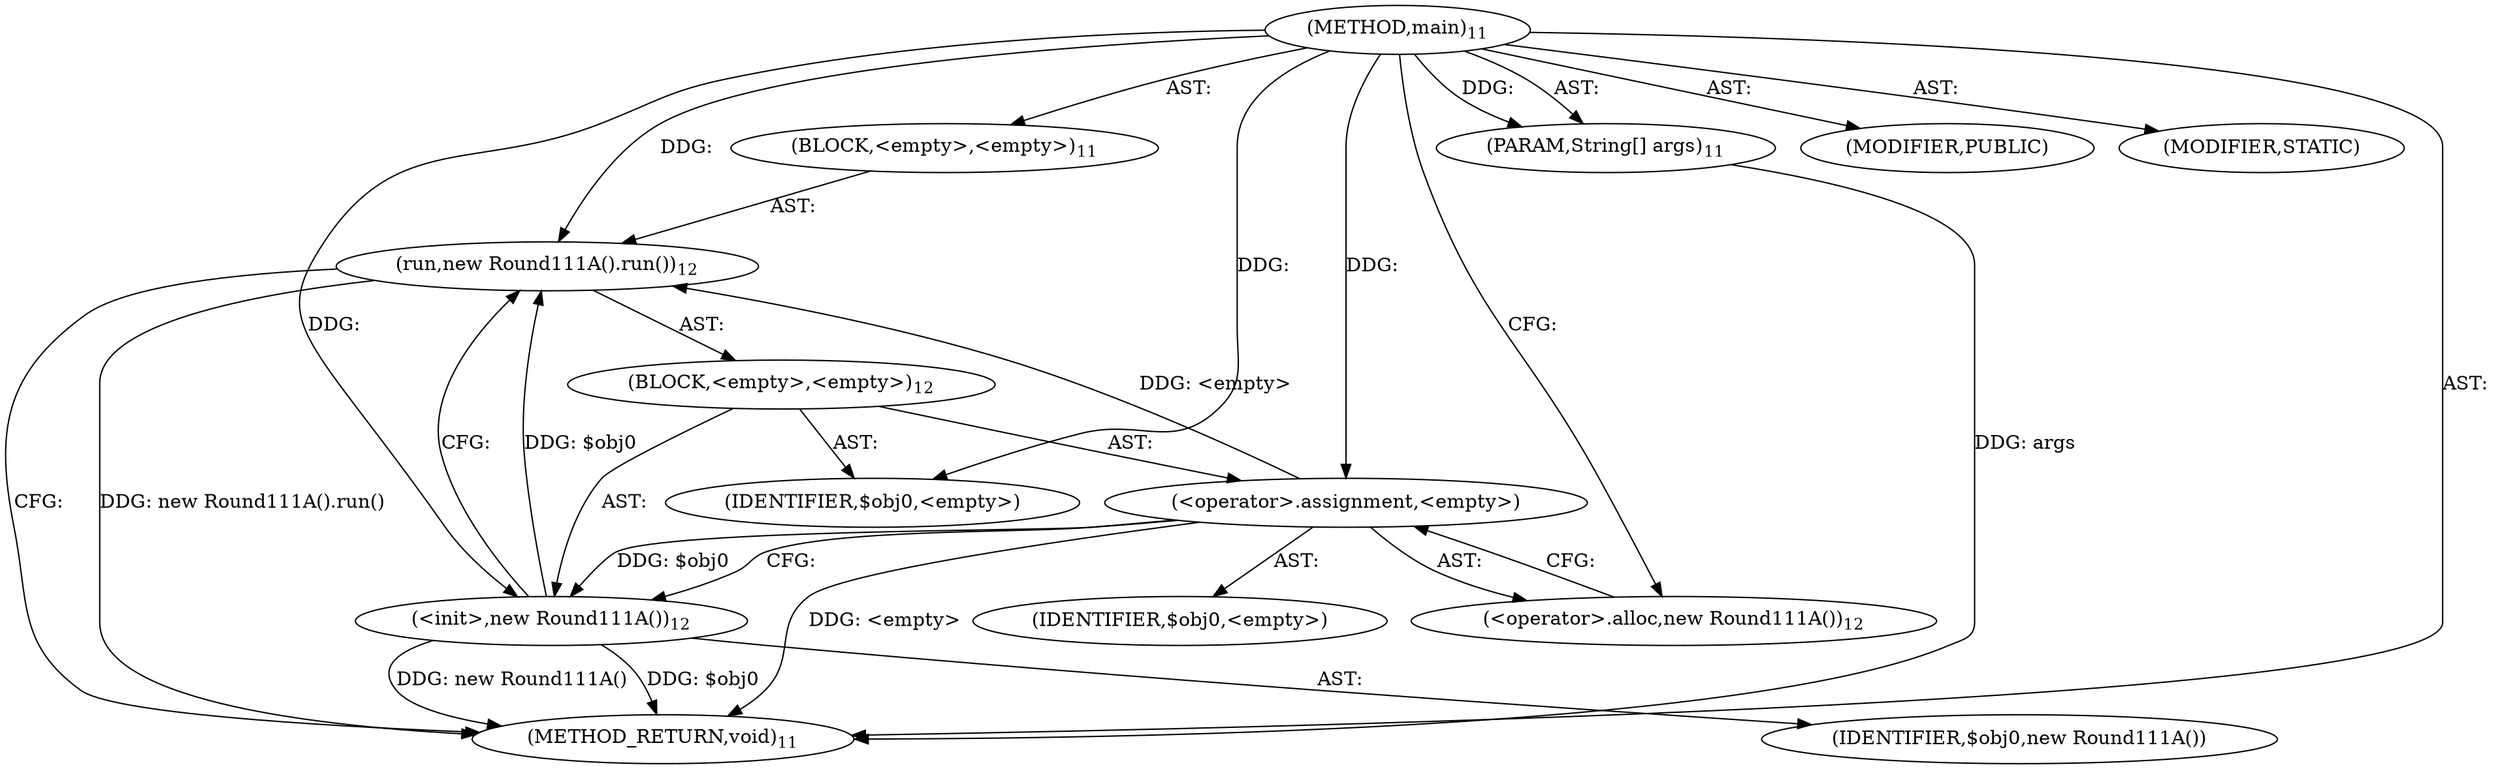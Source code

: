 digraph "main" {  
"24" [label = <(METHOD,main)<SUB>11</SUB>> ]
"25" [label = <(PARAM,String[] args)<SUB>11</SUB>> ]
"26" [label = <(BLOCK,&lt;empty&gt;,&lt;empty&gt;)<SUB>11</SUB>> ]
"27" [label = <(run,new Round111A().run())<SUB>12</SUB>> ]
"28" [label = <(BLOCK,&lt;empty&gt;,&lt;empty&gt;)<SUB>12</SUB>> ]
"29" [label = <(&lt;operator&gt;.assignment,&lt;empty&gt;)> ]
"30" [label = <(IDENTIFIER,$obj0,&lt;empty&gt;)> ]
"31" [label = <(&lt;operator&gt;.alloc,new Round111A())<SUB>12</SUB>> ]
"32" [label = <(&lt;init&gt;,new Round111A())<SUB>12</SUB>> ]
"33" [label = <(IDENTIFIER,$obj0,new Round111A())> ]
"34" [label = <(IDENTIFIER,$obj0,&lt;empty&gt;)> ]
"35" [label = <(MODIFIER,PUBLIC)> ]
"36" [label = <(MODIFIER,STATIC)> ]
"37" [label = <(METHOD_RETURN,void)<SUB>11</SUB>> ]
  "24" -> "25"  [ label = "AST: "] 
  "24" -> "26"  [ label = "AST: "] 
  "24" -> "35"  [ label = "AST: "] 
  "24" -> "36"  [ label = "AST: "] 
  "24" -> "37"  [ label = "AST: "] 
  "26" -> "27"  [ label = "AST: "] 
  "27" -> "28"  [ label = "AST: "] 
  "28" -> "29"  [ label = "AST: "] 
  "28" -> "32"  [ label = "AST: "] 
  "28" -> "34"  [ label = "AST: "] 
  "29" -> "30"  [ label = "AST: "] 
  "29" -> "31"  [ label = "AST: "] 
  "32" -> "33"  [ label = "AST: "] 
  "27" -> "37"  [ label = "CFG: "] 
  "29" -> "32"  [ label = "CFG: "] 
  "32" -> "27"  [ label = "CFG: "] 
  "31" -> "29"  [ label = "CFG: "] 
  "24" -> "31"  [ label = "CFG: "] 
  "25" -> "37"  [ label = "DDG: args"] 
  "29" -> "37"  [ label = "DDG: &lt;empty&gt;"] 
  "32" -> "37"  [ label = "DDG: $obj0"] 
  "32" -> "37"  [ label = "DDG: new Round111A()"] 
  "27" -> "37"  [ label = "DDG: new Round111A().run()"] 
  "24" -> "25"  [ label = "DDG: "] 
  "29" -> "27"  [ label = "DDG: &lt;empty&gt;"] 
  "32" -> "27"  [ label = "DDG: $obj0"] 
  "24" -> "27"  [ label = "DDG: "] 
  "24" -> "29"  [ label = "DDG: "] 
  "24" -> "34"  [ label = "DDG: "] 
  "29" -> "32"  [ label = "DDG: $obj0"] 
  "24" -> "32"  [ label = "DDG: "] 
}
